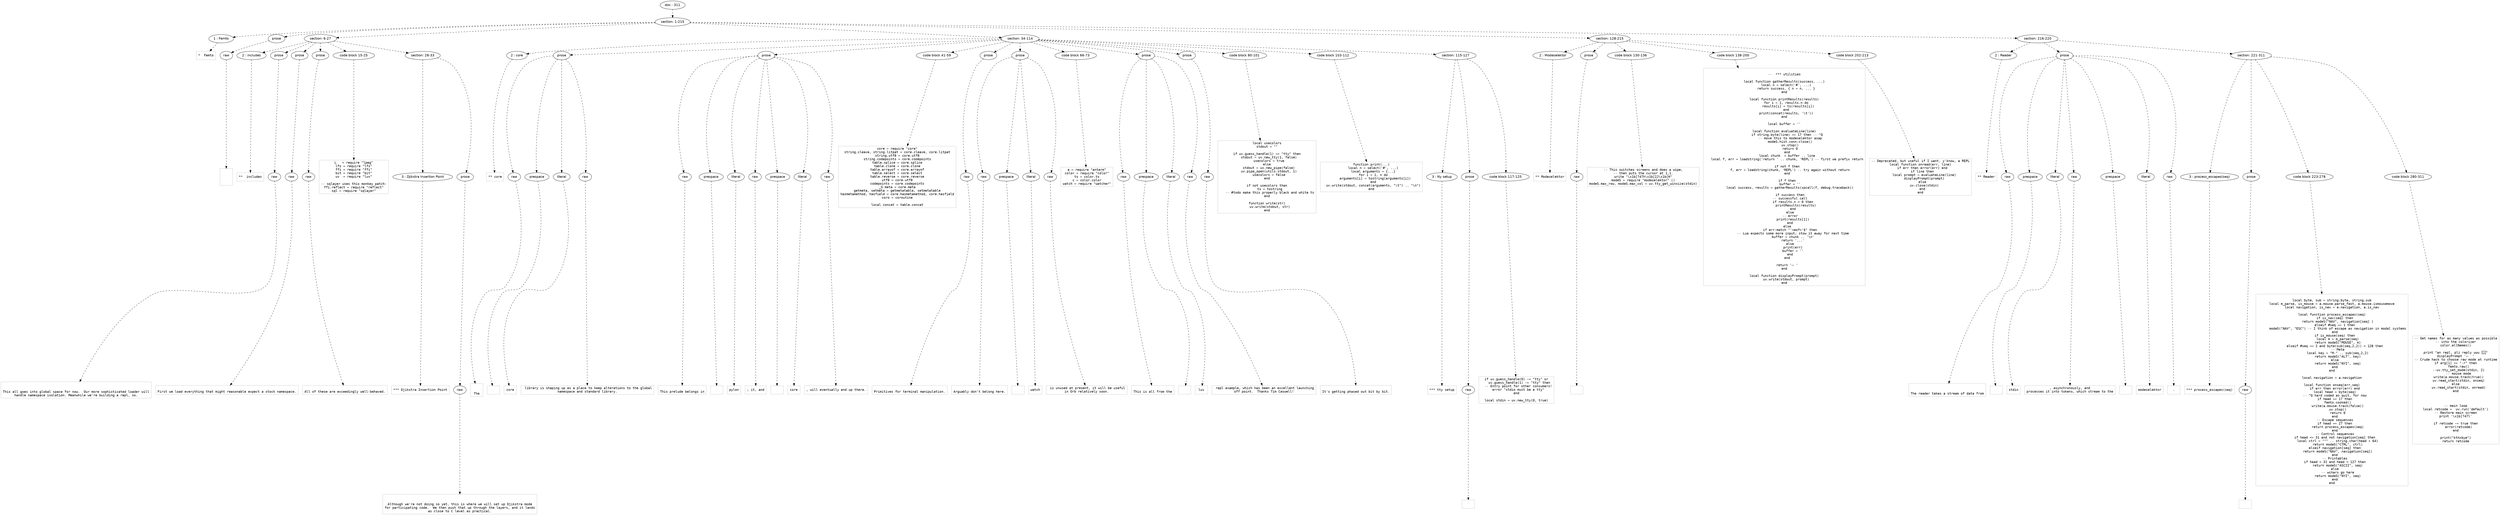 digraph lpegNode {

node [fontname=Helvetica]
edge [style=dashed]

doc_0 [label="doc - 311"]


doc_0 -> { section_1}
{rank=same; section_1}

section_1 [label="section: 1-215"]


// END RANK doc_0

section_1 -> { header_2 prose_3 section_4 section_5 section_6 section_7}
{rank=same; header_2 prose_3 section_4 section_5 section_6 section_7}

header_2 [label="1 : Femto"]

prose_3 [label="prose"]

section_4 [label="section: 6-27"]

section_5 [label="section: 34-114"]

section_6 [label="section: 128-215"]

section_7 [label="section: 216-220"]


// END RANK section_1

header_2 -> leaf_8
leaf_8  [color=Gray,shape=rectangle,fontname=Inconsolata,label="*  Femto"]
// END RANK header_2

prose_3 -> { raw_9}
{rank=same; raw_9}

raw_9 [label="raw"]


// END RANK prose_3

raw_9 -> leaf_10
leaf_10  [color=Gray,shape=rectangle,fontname=Inconsolata,label="



"]
// END RANK raw_9

section_4 -> { header_11 prose_12 prose_13 prose_14 codeblock_15 section_16}
{rank=same; header_11 prose_12 prose_13 prose_14 codeblock_15 section_16}

header_11 [label="2 : includes"]

prose_12 [label="prose"]

prose_13 [label="prose"]

prose_14 [label="prose"]

codeblock_15 [label="code block 15-25"]

section_16 [label="section: 28-33"]


// END RANK section_4

header_11 -> leaf_17
leaf_17  [color=Gray,shape=rectangle,fontname=Inconsolata,label="**  includes"]
// END RANK header_11

prose_12 -> { raw_18}
{rank=same; raw_18}

raw_18 [label="raw"]


// END RANK prose_12

raw_18 -> leaf_19
leaf_19  [color=Gray,shape=rectangle,fontname=Inconsolata,label="

This all goes into global space for now.  Our more sophisticated loader will
handle namespace isolation. Meanwhile we're building a repl, so.
"]
// END RANK raw_18

prose_13 -> { raw_20}
{rank=same; raw_20}

raw_20 [label="raw"]


// END RANK prose_13

raw_20 -> leaf_21
leaf_21  [color=Gray,shape=rectangle,fontname=Inconsolata,label="
First we load everything that might reasonable expect a stock namespace.
"]
// END RANK raw_20

prose_14 -> { raw_22}
{rank=same; raw_22}

raw_22 [label="raw"]


// END RANK prose_14

raw_22 -> leaf_23
leaf_23  [color=Gray,shape=rectangle,fontname=Inconsolata,label="
All of these are exceedingly well-behaved.
"]
// END RANK raw_22

codeblock_15 -> leaf_24
leaf_24  [color=Gray,shape=rectangle,fontname=Inconsolata,label="L   = require \"lpeg\"
lfs = require \"lfs\"
ffi = require \"ffi\"
bit = require \"bit\"
uv  = require \"luv\"

-- sqlayer uses this monkey patch:
ffi.reflect = require \"reflect\"
sql = require \"sqlayer\""]
// END RANK codeblock_15

section_16 -> { header_25 prose_26}
{rank=same; header_25 prose_26}

header_25 [label="3 : Djikstra Insertion Point"]

prose_26 [label="prose"]


// END RANK section_16

header_25 -> leaf_27
leaf_27  [color=Gray,shape=rectangle,fontname=Inconsolata,label="*** Djikstra Insertion Point"]
// END RANK header_25

prose_26 -> { raw_28}
{rank=same; raw_28}

raw_28 [label="raw"]


// END RANK prose_26

raw_28 -> leaf_29
leaf_29  [color=Gray,shape=rectangle,fontname=Inconsolata,label="

Although we're not doing so yet, this is where we will set up Djikstra mode
for participating code.  We then push that up through the layers, and it lands
as close to C level as practical.
"]
// END RANK raw_28

section_5 -> { header_30 prose_31 prose_32 codeblock_33 prose_34 prose_35 codeblock_36 prose_37 prose_38 codeblock_39 codeblock_40 section_41}
{rank=same; header_30 prose_31 prose_32 codeblock_33 prose_34 prose_35 codeblock_36 prose_37 prose_38 codeblock_39 codeblock_40 section_41}

header_30 [label="2 : core"]

prose_31 [label="prose"]

prose_32 [label="prose"]

codeblock_33 [label="code block 41-59"]

prose_34 [label="prose"]

prose_35 [label="prose"]

codeblock_36 [label="code block 66-73"]

prose_37 [label="prose"]

prose_38 [label="prose"]

codeblock_39 [label="code block 80-101"]

codeblock_40 [label="code block 103-112"]

section_41 [label="section: 115-127"]


// END RANK section_5

header_30 -> leaf_42
leaf_42  [color=Gray,shape=rectangle,fontname=Inconsolata,label="** core"]
// END RANK header_30

prose_31 -> { raw_43 prespace_44 literal_45 raw_46}
{rank=same; raw_43 prespace_44 literal_45 raw_46}

raw_43 [label="raw"]

prespace_44 [label="prespace"]

literal_45 [label="literal"]

raw_46 [label="raw"]


// END RANK prose_31

raw_43 -> leaf_47
leaf_47  [color=Gray,shape=rectangle,fontname=Inconsolata,label="

The"]
// END RANK raw_43

prespace_44 -> leaf_48
leaf_48  [color=Gray,shape=rectangle,fontname=Inconsolata,label=" "]
// END RANK prespace_44

literal_45 -> leaf_49
leaf_49  [color=Gray,shape=rectangle,fontname=Inconsolata,label="core"]
// END RANK literal_45

raw_46 -> leaf_50
leaf_50  [color=Gray,shape=rectangle,fontname=Inconsolata,label=" library is shaping up as a place to keep alterations to the global
namespace and standard library.
"]
// END RANK raw_46

prose_32 -> { raw_51 prespace_52 literal_53 raw_54 prespace_55 literal_56 raw_57}
{rank=same; raw_51 prespace_52 literal_53 raw_54 prespace_55 literal_56 raw_57}

raw_51 [label="raw"]

prespace_52 [label="prespace"]

literal_53 [label="literal"]

raw_54 [label="raw"]

prespace_55 [label="prespace"]

literal_56 [label="literal"]

raw_57 [label="raw"]


// END RANK prose_32

raw_51 -> leaf_58
leaf_58  [color=Gray,shape=rectangle,fontname=Inconsolata,label="
This prelude belongs in"]
// END RANK raw_51

prespace_52 -> leaf_59
leaf_59  [color=Gray,shape=rectangle,fontname=Inconsolata,label=" "]
// END RANK prespace_52

literal_53 -> leaf_60
leaf_60  [color=Gray,shape=rectangle,fontname=Inconsolata,label="pylon"]
// END RANK literal_53

raw_54 -> leaf_61
leaf_61  [color=Gray,shape=rectangle,fontname=Inconsolata,label="; it, and"]
// END RANK raw_54

prespace_55 -> leaf_62
leaf_62  [color=Gray,shape=rectangle,fontname=Inconsolata,label=" "]
// END RANK prespace_55

literal_56 -> leaf_63
leaf_63  [color=Gray,shape=rectangle,fontname=Inconsolata,label="core"]
// END RANK literal_56

raw_57 -> leaf_64
leaf_64  [color=Gray,shape=rectangle,fontname=Inconsolata,label=", will eventually end up there.
"]
// END RANK raw_57

codeblock_33 -> leaf_65
leaf_65  [color=Gray,shape=rectangle,fontname=Inconsolata,label="core = require \"core\"
string.cleave, string.litpat = core.cleave, core.litpat
string.utf8 = core.utf8
string.codepoints = core.codepoints
table.splice = core.splice
table.clone = core.clone
table.arrayof = core.arrayof
table.select = core.select
table.reverse = core.reverse
utf8 = core.utf8
codepoints = core.codepoints
_G.meta = core.meta
getmeta, setmeta = getmetatable, setmetatable
hasmetamethod, hasfield = core.hasmetamethod, core.hasfield
coro = coroutine

local concat = table.concat"]
// END RANK codeblock_33

prose_34 -> { raw_66}
{rank=same; raw_66}

raw_66 [label="raw"]


// END RANK prose_34

raw_66 -> leaf_67
leaf_67  [color=Gray,shape=rectangle,fontname=Inconsolata,label="
Primitives for terminal manipulation.
"]
// END RANK raw_66

prose_35 -> { raw_68 prespace_69 literal_70 raw_71}
{rank=same; raw_68 prespace_69 literal_70 raw_71}

raw_68 [label="raw"]

prespace_69 [label="prespace"]

literal_70 [label="literal"]

raw_71 [label="raw"]


// END RANK prose_35

raw_68 -> leaf_72
leaf_72  [color=Gray,shape=rectangle,fontname=Inconsolata,label="
Arguably don't belong here."]
// END RANK raw_68

prespace_69 -> leaf_73
leaf_73  [color=Gray,shape=rectangle,fontname=Inconsolata,label=" "]
// END RANK prespace_69

literal_70 -> leaf_74
leaf_74  [color=Gray,shape=rectangle,fontname=Inconsolata,label="watch"]
// END RANK literal_70

raw_71 -> leaf_75
leaf_75  [color=Gray,shape=rectangle,fontname=Inconsolata,label=" is unused at present, it will be useful
in Orb relatively soon.
"]
// END RANK raw_71

codeblock_36 -> leaf_76
leaf_76  [color=Gray,shape=rectangle,fontname=Inconsolata,label="a = require \"anterm\"
color = require \"color\"
ts = color.ts
c = color.color
watch = require \"watcher\"
"]
// END RANK codeblock_36

prose_37 -> { raw_77 prespace_78 literal_79 raw_80}
{rank=same; raw_77 prespace_78 literal_79 raw_80}

raw_77 [label="raw"]

prespace_78 [label="prespace"]

literal_79 [label="literal"]

raw_80 [label="raw"]


// END RANK prose_37

raw_77 -> leaf_81
leaf_81  [color=Gray,shape=rectangle,fontname=Inconsolata,label="
This is all from the"]
// END RANK raw_77

prespace_78 -> leaf_82
leaf_82  [color=Gray,shape=rectangle,fontname=Inconsolata,label=" "]
// END RANK prespace_78

literal_79 -> leaf_83
leaf_83  [color=Gray,shape=rectangle,fontname=Inconsolata,label="luv"]
// END RANK literal_79

raw_80 -> leaf_84
leaf_84  [color=Gray,shape=rectangle,fontname=Inconsolata,label=" repl example, which has been an excellent launching
off point.  Thanks Tim Caswell!
"]
// END RANK raw_80

prose_38 -> { raw_85}
{rank=same; raw_85}

raw_85 [label="raw"]


// END RANK prose_38

raw_85 -> leaf_86
leaf_86  [color=Gray,shape=rectangle,fontname=Inconsolata,label="
It's getting phased out bit by bit.
"]
// END RANK raw_85

codeblock_39 -> leaf_87
leaf_87  [color=Gray,shape=rectangle,fontname=Inconsolata,label="local usecolors
stdout = \"\"

if uv.guess_handle(1) == \"tty\" then
  stdout = uv.new_tty(1, false)
  usecolors = true
else
  stdout = uv.new_pipe(false)
  uv.pipe_open(utils.stdout, 1)
  usecolors = false
end

if not usecolors then
   ts = tostring
   -- #todo make this properly black and white ts
end

function write(str)
   uv.write(stdout, str)
end"]
// END RANK codeblock_39

codeblock_40 -> leaf_88
leaf_88  [color=Gray,shape=rectangle,fontname=Inconsolata,label="function print(...)
  local n = select('#', ...)
  local arguments = {...}
  for i = 1, n do
    arguments[i] = tostring(arguments[i])
  end
  uv.write(stdout, concat(arguments, \"\\t\") .. \"\\n\")
end"]
// END RANK codeblock_40

section_41 -> { header_89 prose_90 codeblock_91}
{rank=same; header_89 prose_90 codeblock_91}

header_89 [label="3 : tty setup"]

prose_90 [label="prose"]

codeblock_91 [label="code block 117-125"]


// END RANK section_41

header_89 -> leaf_92
leaf_92  [color=Gray,shape=rectangle,fontname=Inconsolata,label="*** tty setup"]
// END RANK header_89

prose_90 -> { raw_93}
{rank=same; raw_93}

raw_93 [label="raw"]


// END RANK prose_90

raw_93 -> leaf_94
leaf_94  [color=Gray,shape=rectangle,fontname=Inconsolata,label="
"]
// END RANK raw_93

codeblock_91 -> leaf_95
leaf_95  [color=Gray,shape=rectangle,fontname=Inconsolata,label="if uv.guess_handle(0) ~= \"tty\" or
   uv.guess_handle(1) ~= \"tty\" then
  -- Entry point for other consumers!
  error \"stdio must be a tty\"
end

local stdin = uv.new_tty(0, true)"]
// END RANK codeblock_91

section_6 -> { header_96 prose_97 codeblock_98 codeblock_99 codeblock_100}
{rank=same; header_96 prose_97 codeblock_98 codeblock_99 codeblock_100}

header_96 [label="2 : Modeselektor"]

prose_97 [label="prose"]

codeblock_98 [label="code block 130-136"]

codeblock_99 [label="code block 138-200"]

codeblock_100 [label="code block 202-213"]


// END RANK section_6

header_96 -> leaf_101
leaf_101  [color=Gray,shape=rectangle,fontname=Inconsolata,label="** Modeselektor"]
// END RANK header_96

prose_97 -> { raw_102}
{rank=same; raw_102}

raw_102 [label="raw"]


// END RANK prose_97

raw_102 -> leaf_103
leaf_103  [color=Gray,shape=rectangle,fontname=Inconsolata,label="
"]
// END RANK raw_102

codeblock_98 -> leaf_104
leaf_104  [color=Gray,shape=rectangle,fontname=Inconsolata,label="-- This switches screens and does a wipe,
-- then puts the cursor at 1,1.
write \"\\x1b[?47h\\x1b[2J\\x1b[H\"
modeS = require \"modeselektor\" ()
modeS.max_row, modeS.max_col = uv.tty_get_winsize(stdin)"]
// END RANK codeblock_98

codeblock_99 -> leaf_105
leaf_105  [color=Gray,shape=rectangle,fontname=Inconsolata,label="
--  *** utilities

local function gatherResults(success, ...)
  local n = select('#', ...)
  return success, { n = n, ... }
end

local function printResults(results)
  for i = 1, results.n do
    results[i] = ts(results[i])
  end
  print(concat(results, '\\t'))
end

local buffer = ''

local function evaluateLine(line)
   if string.byte(line) == 17 then -- ^Q
      -- move this to modeselektor asap
      modeS.hist.conn:close()
      uv.stop()
      return 0
   end
   local chunk  = buffer .. line
   local f, err = loadstring('return ' .. chunk, 'REPL') -- first we prefix return

   if not f then
      f, err = loadstring(chunk, 'REPL') -- try again without return
   end

   if f then
      buffer = ''
      local success, results = gatherResults(xpcall(f, debug.traceback))

      if success then
      -- successful call
         if results.n > 0 then
            printResults(results)
         end
      else
      -- error
         print(results[1])
      end
   else
      if err:match \"'<eof>'$\" then
         -- Lua expects some more input; stow it away for next time
         buffer = chunk .. '\\n'
         return '...'
      else
         print(err)
         buffer = ''
      end
   end

   return '👉 '
end

local function displayPrompt(prompt)
  uv.write(stdout, prompt)
end"]
// END RANK codeblock_99

codeblock_100 -> leaf_106
leaf_106  [color=Gray,shape=rectangle,fontname=Inconsolata,label="-- Deprecated, but useful if I want, y'know, a REPL
local function onread(err, line)
  if err then error(err) end
  if line then
    local prompt = evaluateLine(line)
    displayPrompt(prompt)
  else
    uv.close(stdin)
  end
end"]
// END RANK codeblock_100

section_7 -> { header_107 prose_108 section_109}
{rank=same; header_107 prose_108 section_109}

header_107 [label="2 : Reader"]

prose_108 [label="prose"]

section_109 [label="section: 221-311"]


// END RANK section_7

header_107 -> leaf_110
leaf_110  [color=Gray,shape=rectangle,fontname=Inconsolata,label="** Reader"]
// END RANK header_107

prose_108 -> { raw_111 prespace_112 literal_113 raw_114 prespace_115 literal_116 raw_117}
{rank=same; raw_111 prespace_112 literal_113 raw_114 prespace_115 literal_116 raw_117}

raw_111 [label="raw"]

prespace_112 [label="prespace"]

literal_113 [label="literal"]

raw_114 [label="raw"]

prespace_115 [label="prespace"]

literal_116 [label="literal"]

raw_117 [label="raw"]


// END RANK prose_108

raw_111 -> leaf_118
leaf_118  [color=Gray,shape=rectangle,fontname=Inconsolata,label="

The reader takes a stream of data from"]
// END RANK raw_111

prespace_112 -> leaf_119
leaf_119  [color=Gray,shape=rectangle,fontname=Inconsolata,label=" "]
// END RANK prespace_112

literal_113 -> leaf_120
leaf_120  [color=Gray,shape=rectangle,fontname=Inconsolata,label="stdin"]
// END RANK literal_113

raw_114 -> leaf_121
leaf_121  [color=Gray,shape=rectangle,fontname=Inconsolata,label=", asynchronously, and
processes it into tokens, which stream to the"]
// END RANK raw_114

prespace_115 -> leaf_122
leaf_122  [color=Gray,shape=rectangle,fontname=Inconsolata,label=" "]
// END RANK prespace_115

literal_116 -> leaf_123
leaf_123  [color=Gray,shape=rectangle,fontname=Inconsolata,label="modeselektor"]
// END RANK literal_116

raw_117 -> leaf_124
leaf_124  [color=Gray,shape=rectangle,fontname=Inconsolata,label=".
"]
// END RANK raw_117

section_109 -> { header_125 prose_126 codeblock_127 codeblock_128}
{rank=same; header_125 prose_126 codeblock_127 codeblock_128}

header_125 [label="3 : process_escapes(seq)"]

prose_126 [label="prose"]

codeblock_127 [label="code block 223-278"]

codeblock_128 [label="code block 280-311"]


// END RANK section_109

header_125 -> leaf_129
leaf_129  [color=Gray,shape=rectangle,fontname=Inconsolata,label="*** process_escapes(seq)"]
// END RANK header_125

prose_126 -> { raw_130}
{rank=same; raw_130}

raw_130 [label="raw"]


// END RANK prose_126

raw_130 -> leaf_131
leaf_131  [color=Gray,shape=rectangle,fontname=Inconsolata,label="
"]
// END RANK raw_130

codeblock_127 -> leaf_132
leaf_132  [color=Gray,shape=rectangle,fontname=Inconsolata,label="
local byte, sub = string.byte, string.sub
local m_parse, is_mouse = a.mouse.parse_fast, a.mouse.ismousemove
local navigation, is_nav = a.navigation, a.is_nav

local function process_escapes(seq)
   if is_nav(seq) then
      return modeS(\"NAV\", navigation[seq] )
   elseif #seq == 1 then
      modeS(\"NAV\", \"ESC\") -- I think of escape as navigation in modal systems
   end
   if is_mouse(seq) then
      local m = m_parse(seq)
      return modeS(\"MOUSE\", m)
   elseif #seq == 2 and byte(sub(seq,2,2)) < 128 then
      -- Meta
      local key = \"M-\" .. sub(seq,2,2)
      return modeS(\"ALT\", key)
   else
      return modeS(\"NYI\", seq)
   end
end

local navigation = a.navigation

local function onseq(err,seq)
   if err then error(err) end
   local head = byte(seq)
   -- ^Q hard coded as quit, for now
   if head == 17 then
      femto.cooked()
      write(a.mouse.track(false))
      uv.stop()
      return 0
   end
   -- Escape sequences
   if head == 27 then
      return process_escapes(seq)
   end
   -- Control sequences
   if head <= 31 and not navigation[seq] then
      local ctrl = \"^\" .. string.char(head + 64)
      return modeS(\"CTRL\", ctrl)
   elseif navigation[seq] then
      return modeS(\"NAV\", navigation[seq])
   end
   -- Printables
   if head > 31 and head < 127 then
      return modeS(\"ASCII\", seq)
   else
      -- wchars go here
      return modeS(\"NYI\", seq)
   end
end"]
// END RANK codeblock_127

codeblock_128 -> leaf_133
leaf_133  [color=Gray,shape=rectangle,fontname=Inconsolata,label="-- Get names for as many values as possible
-- into the colorizer
color.allNames()

print \"an repl, plz reply uwu 👀\"
displayPrompt '👉  '
-- Crude hack to choose raw mode at runtime
if arg[1] == \"-r\" then
   femto.raw()
   --uv.tty_set_mode(stdin, 2)
   -- mouse mode
   write(a.mouse.track(true))
   uv.read_start(stdin, onseq)
else
   uv.read_start(stdin, onread)
end



-- main loop
local retcode =  uv.run('default')
-- Restore main screen
print '\\x1b[?47l'

if retcode ~= true then
   error(retcode)
end

print(\"kthxbye\")
return retcode"]
// END RANK codeblock_128


}

